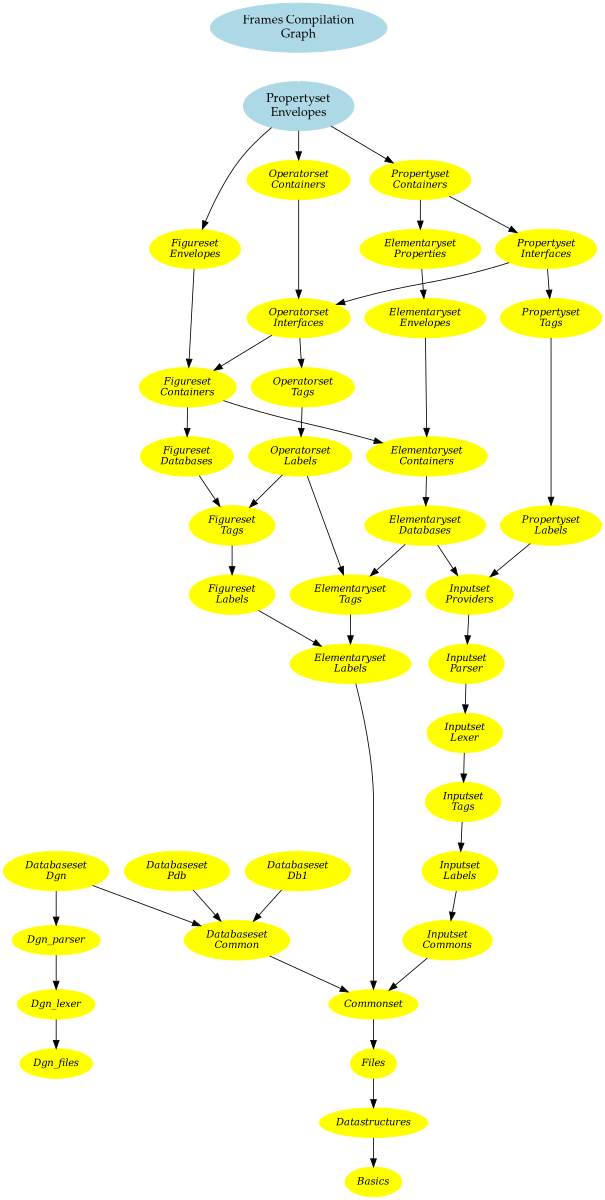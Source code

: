 	digraph compilation_graph {
		size="8,8";
		node [color=lightblue, style=filled, 
		fontsize=15, fontname="Palatino", fontcolor=black];

        "Frames Compilation\nGraph" -> "Propertyset\nEnvelopes"  [color=white];

		node [color=yellow, style=filled, 
		fontsize=12, fontname="Palatino-Italic",fontcolor=black];
 
		"Propertyset\nEnvelopes" -> "Propertyset\nContainers";
		"Propertyset\nEnvelopes" -> "Operatorset\nContainers";
		"Propertyset\nEnvelopes" -> "Figureset\nEnvelopes";
		"Propertyset\nContainers" -> "Propertyset\nInterfaces"
		"Propertyset\nContainers" -> "Elementaryset\nProperties";
		"Propertyset\nInterfaces" -> "Operatorset\nInterfaces";
		"Propertyset\nInterfaces" -> "Propertyset\nTags";
		"Propertyset\nTags" -> "Propertyset\nLabels";
		"Propertyset\nLabels" -> "Inputset\nProviders";

		"Operatorset\nContainers" -> "Operatorset\nInterfaces";
		"Operatorset\nInterfaces" -> "Operatorset\nTags";
		"Operatorset\nInterfaces" -> "Figureset\nContainers";
		"Operatorset\nTags" -> "Operatorset\nLabels";
		"Operatorset\nLabels" -> "Figureset\nTags";
		"Operatorset\nLabels" -> "Elementaryset\nTags";

		"Figureset\nEnvelopes" -> "Figureset\nContainers";
		"Figureset\nContainers" -> "Figureset\nDatabases";
		"Figureset\nContainers" -> "Elementaryset\nContainers";
		"Figureset\nDatabases" -> "Figureset\nTags";
		"Figureset\nTags" -> "Figureset\nLabels";
		"Figureset\nLabels" -> "Elementaryset\nLabels";

		"Elementaryset\nProperties" -> "Elementaryset\nEnvelopes";
		"Elementaryset\nEnvelopes" -> "Elementaryset\nContainers";
		"Elementaryset\nContainers" -> "Elementaryset\nDatabases";
		"Elementaryset\nDatabases" -> "Inputset\nProviders";
		"Elementaryset\nDatabases" -> "Elementaryset\nTags";
		"Elementaryset\nTags" -> "Elementaryset\nLabels";
		"Elementaryset\nLabels" -> "Commonset";


		"Databaseset\nDgn" -> "Dgn_parser";
		"Dgn_parser" -> "Dgn_lexer";
		"Dgn_lexer" -> "Dgn_files";

		"Databaseset\nDgn" -> "Databaseset\nCommon";
		"Databaseset\nPdb" -> "Databaseset\nCommon";
		"Databaseset\nDb1" -> "Databaseset\nCommon";

		"Databaseset\nCommon" -> "Commonset";

		"Inputset\nProviders" -> "Inputset\nParser";
		"Inputset\nParser" -> "Inputset\nLexer";
		"Inputset\nLexer" -> "Inputset\nTags";
		"Inputset\nTags" -> "Inputset\nLabels";
		"Inputset\nLabels" -> "Inputset\nCommons";
		"Inputset\nCommons" -> "Commonset";

		"Commonset" -> "Files";
		"Files" -> "Datastructures";
		"Datastructures" -> "Basics";

		}

